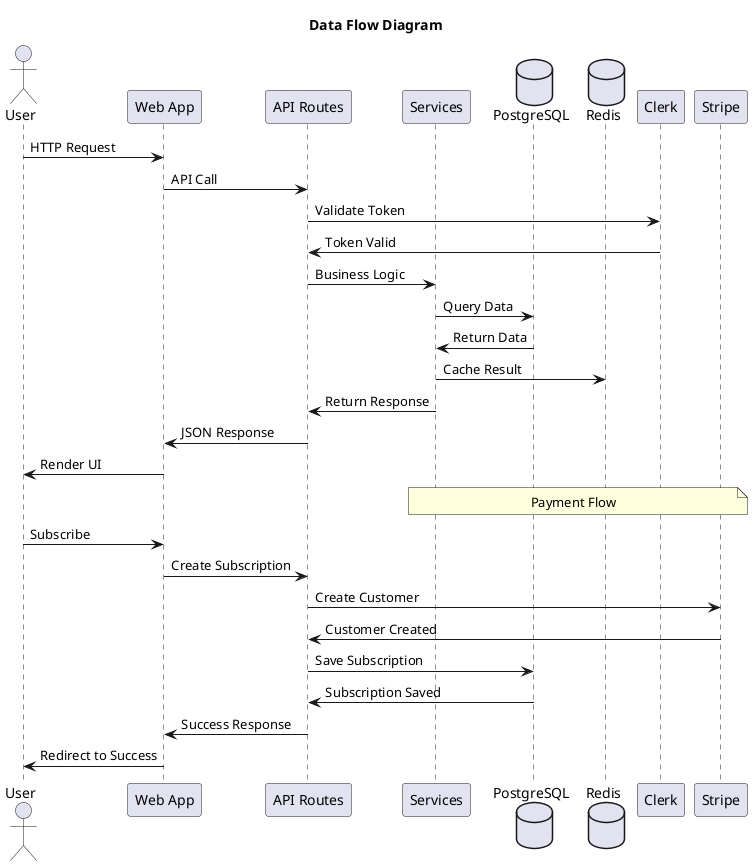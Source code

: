 @startuml data-flow
title Data Flow Diagram

actor User
participant "Web App" as Web
participant "API Routes" as API
participant "Services" as Services
database "PostgreSQL" as DB
database "Redis" as Cache
participant "Clerk" as Auth
participant "Stripe" as Payment

User -> Web: HTTP Request
Web -> API: API Call
API -> Auth: Validate Token
Auth -> API: Token Valid
API -> Services: Business Logic
Services -> DB: Query Data
DB -> Services: Return Data
Services -> Cache: Cache Result
Services -> API: Return Response
API -> Web: JSON Response
Web -> User: Render UI

note over Services, Payment: Payment Flow
User -> Web: Subscribe
Web -> API: Create Subscription
API -> Payment: Create Customer
Payment -> API: Customer Created
API -> DB: Save Subscription
DB -> API: Subscription Saved
API -> Web: Success Response
Web -> User: Redirect to Success

@enduml